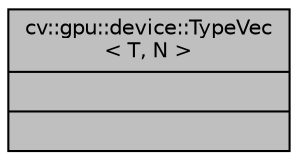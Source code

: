 digraph "cv::gpu::device::TypeVec&lt; T, N &gt;"
{
 // LATEX_PDF_SIZE
  edge [fontname="Helvetica",fontsize="10",labelfontname="Helvetica",labelfontsize="10"];
  node [fontname="Helvetica",fontsize="10",shape=record];
  Node1 [label="{cv::gpu::device::TypeVec\l\< T, N \>\n||}",height=0.2,width=0.4,color="black", fillcolor="grey75", style="filled", fontcolor="black",tooltip=" "];
}
